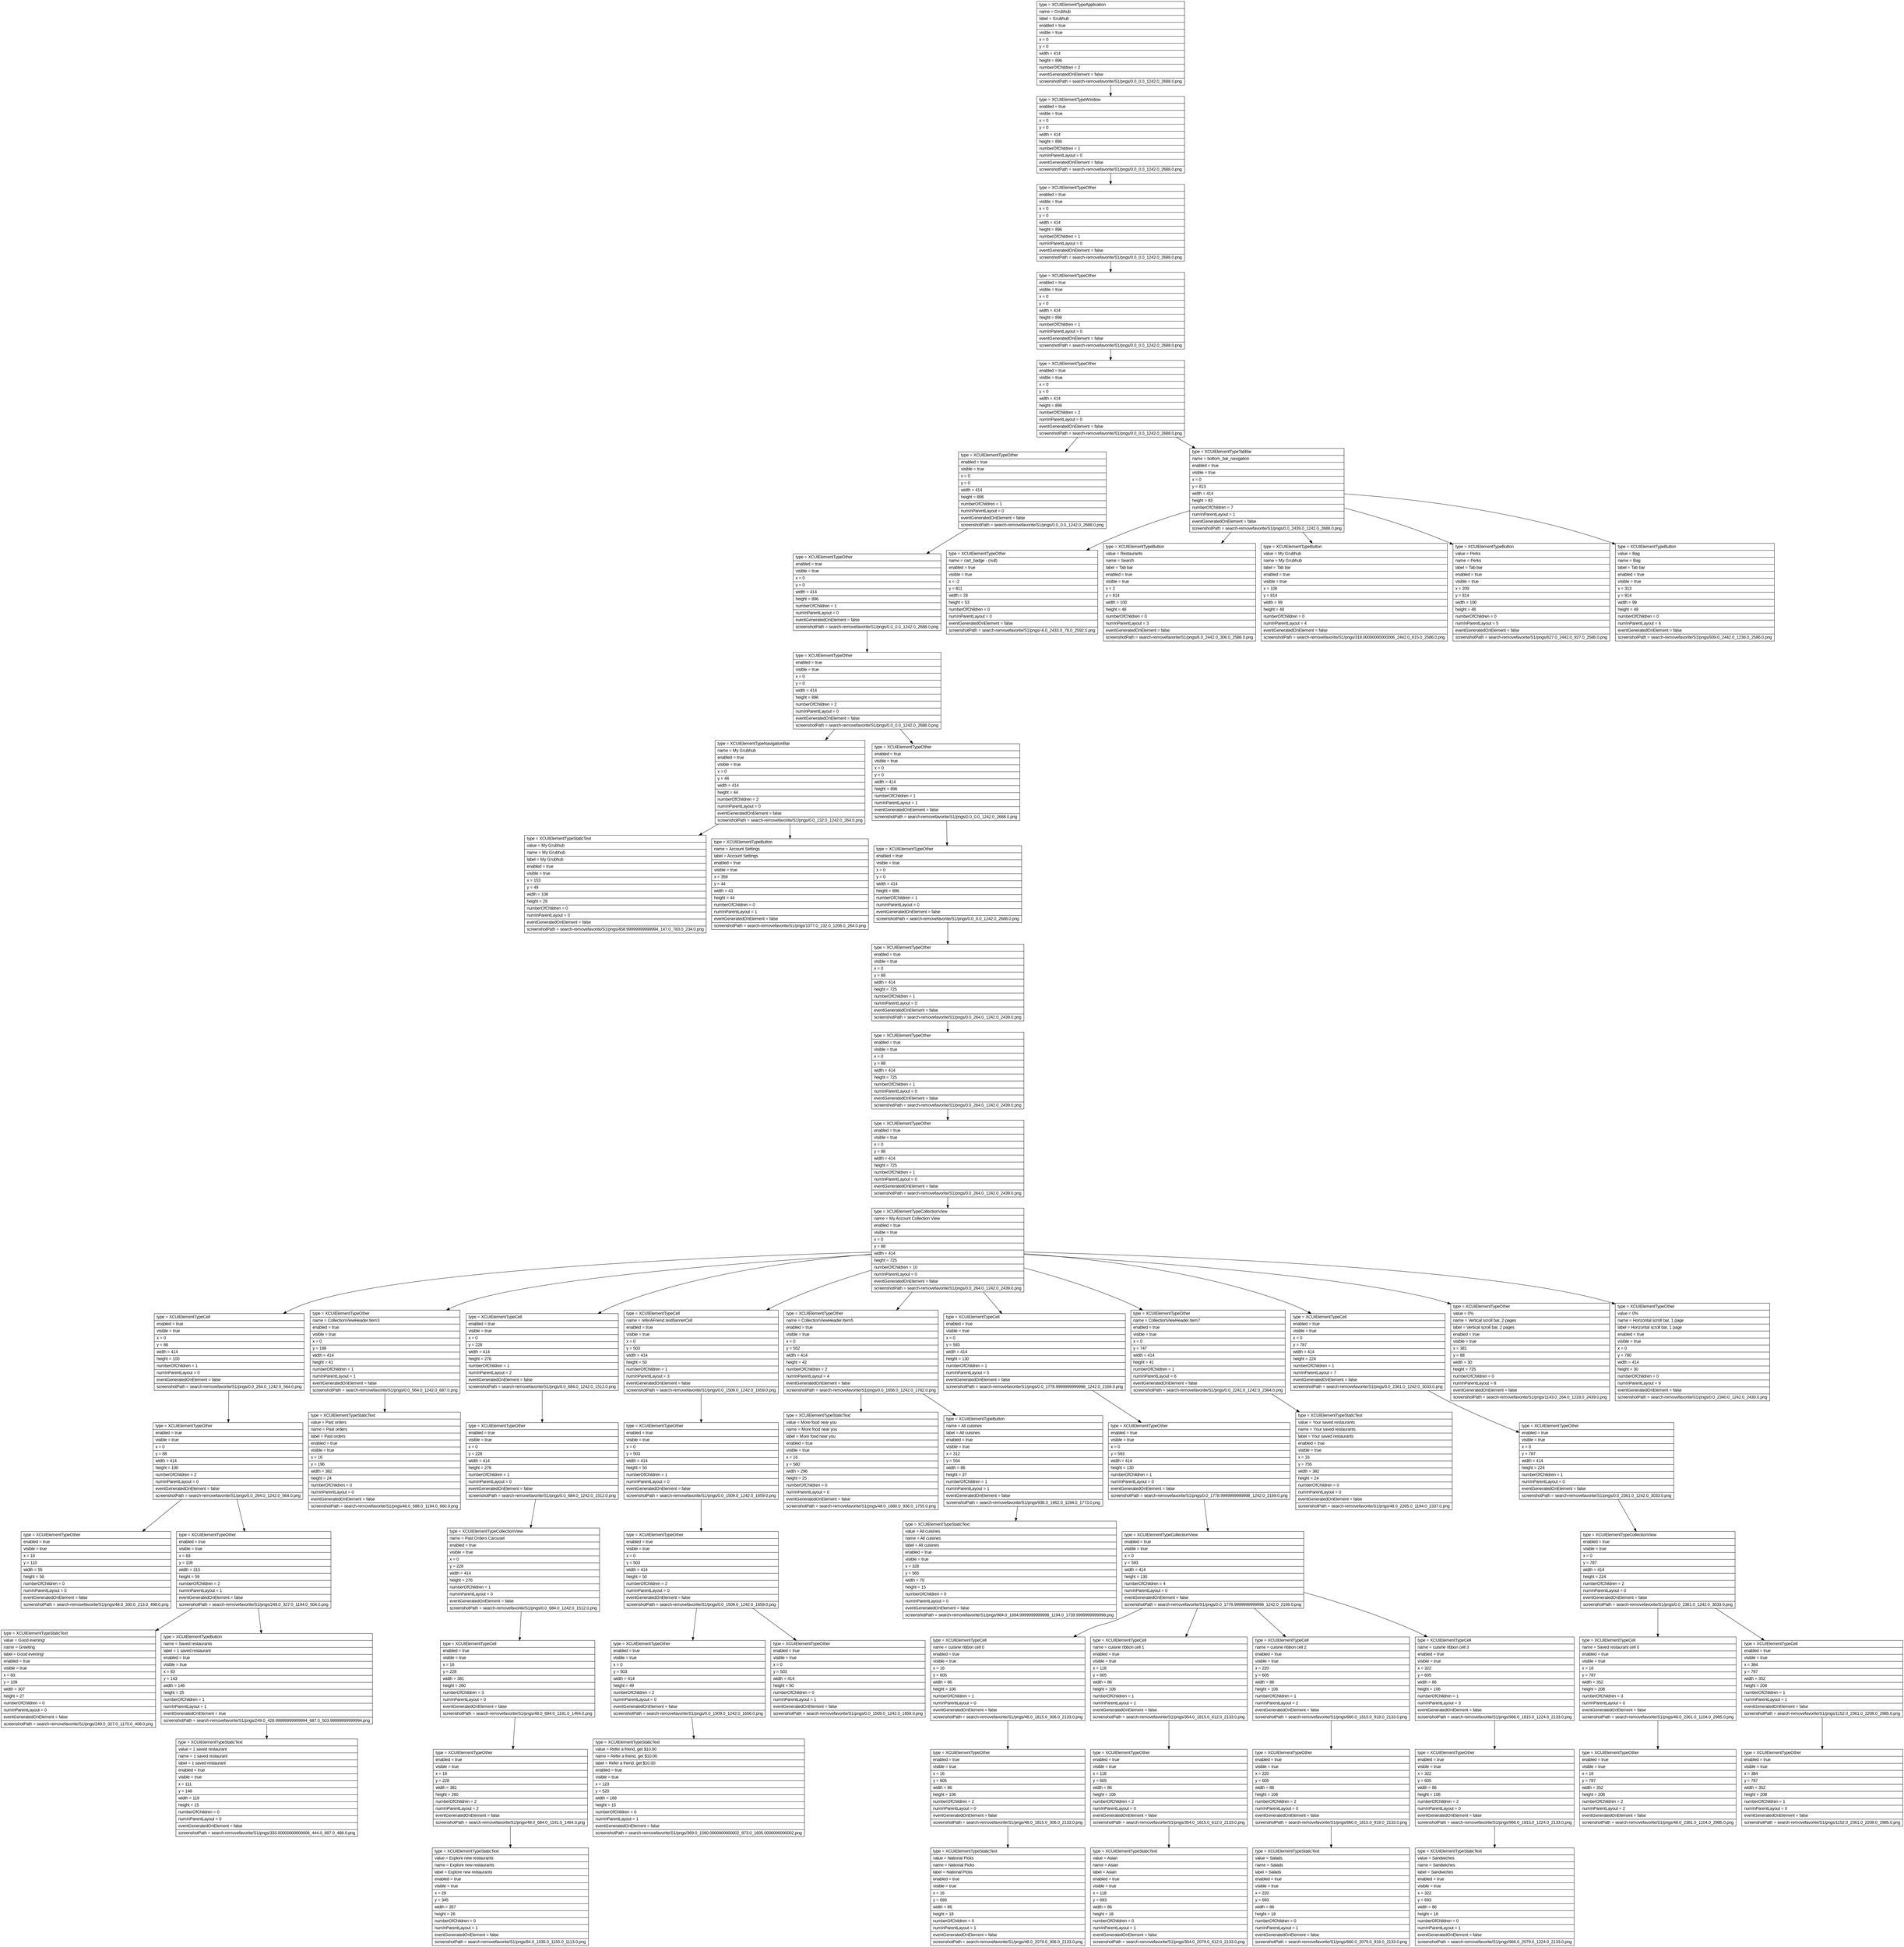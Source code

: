 digraph Layout {

	node [shape=record fontname=Arial];

	0	[label="{type = XCUIElementTypeApplication\l|name = Grubhub\l|label = Grubhub\l|enabled = true\l|visible = true\l|x = 0\l|y = 0\l|width = 414\l|height = 896\l|numberOfChildren = 2\l|eventGeneratedOnElement = false \l|screenshotPath = search-removefavorite/S1/pngs/0.0_0.0_1242.0_2688.0.png\l}"]
	1	[label="{type = XCUIElementTypeWindow\l|enabled = true\l|visible = true\l|x = 0\l|y = 0\l|width = 414\l|height = 896\l|numberOfChildren = 1\l|numInParentLayout = 0\l|eventGeneratedOnElement = false \l|screenshotPath = search-removefavorite/S1/pngs/0.0_0.0_1242.0_2688.0.png\l}"]
	2	[label="{type = XCUIElementTypeOther\l|enabled = true\l|visible = true\l|x = 0\l|y = 0\l|width = 414\l|height = 896\l|numberOfChildren = 1\l|numInParentLayout = 0\l|eventGeneratedOnElement = false \l|screenshotPath = search-removefavorite/S1/pngs/0.0_0.0_1242.0_2688.0.png\l}"]
	3	[label="{type = XCUIElementTypeOther\l|enabled = true\l|visible = true\l|x = 0\l|y = 0\l|width = 414\l|height = 896\l|numberOfChildren = 1\l|numInParentLayout = 0\l|eventGeneratedOnElement = false \l|screenshotPath = search-removefavorite/S1/pngs/0.0_0.0_1242.0_2688.0.png\l}"]
	4	[label="{type = XCUIElementTypeOther\l|enabled = true\l|visible = true\l|x = 0\l|y = 0\l|width = 414\l|height = 896\l|numberOfChildren = 2\l|numInParentLayout = 0\l|eventGeneratedOnElement = false \l|screenshotPath = search-removefavorite/S1/pngs/0.0_0.0_1242.0_2688.0.png\l}"]
	5	[label="{type = XCUIElementTypeOther\l|enabled = true\l|visible = true\l|x = 0\l|y = 0\l|width = 414\l|height = 896\l|numberOfChildren = 1\l|numInParentLayout = 0\l|eventGeneratedOnElement = false \l|screenshotPath = search-removefavorite/S1/pngs/0.0_0.0_1242.0_2688.0.png\l}"]
	6	[label="{type = XCUIElementTypeTabBar\l|name = bottom_bar_navigation\l|enabled = true\l|visible = true\l|x = 0\l|y = 813\l|width = 414\l|height = 83\l|numberOfChildren = 7\l|numInParentLayout = 1\l|eventGeneratedOnElement = false \l|screenshotPath = search-removefavorite/S1/pngs/0.0_2439.0_1242.0_2688.0.png\l}"]
	7	[label="{type = XCUIElementTypeOther\l|enabled = true\l|visible = true\l|x = 0\l|y = 0\l|width = 414\l|height = 896\l|numberOfChildren = 1\l|numInParentLayout = 0\l|eventGeneratedOnElement = false \l|screenshotPath = search-removefavorite/S1/pngs/0.0_0.0_1242.0_2688.0.png\l}"]
	8	[label="{type = XCUIElementTypeOther\l|name = cart_badge - (null)\l|enabled = true\l|visible = true\l|x = -2\l|y = 811\l|width = 28\l|height = 53\l|numberOfChildren = 0\l|numInParentLayout = 0\l|eventGeneratedOnElement = false \l|screenshotPath = search-removefavorite/S1/pngs/-6.0_2433.0_78.0_2592.0.png\l}"]
	9	[label="{type = XCUIElementTypeButton\l|value = Restaurants\l|name = Search\l|label = Tab bar\l|enabled = true\l|visible = true\l|x = 2\l|y = 814\l|width = 100\l|height = 48\l|numberOfChildren = 0\l|numInParentLayout = 3\l|eventGeneratedOnElement = false \l|screenshotPath = search-removefavorite/S1/pngs/6.0_2442.0_306.0_2586.0.png\l}"]
	10	[label="{type = XCUIElementTypeButton\l|value = My Grubhub\l|name = My Grubhub\l|label = Tab bar\l|enabled = true\l|visible = true\l|x = 106\l|y = 814\l|width = 99\l|height = 48\l|numberOfChildren = 0\l|numInParentLayout = 4\l|eventGeneratedOnElement = false \l|screenshotPath = search-removefavorite/S1/pngs/318.00000000000006_2442.0_615.0_2586.0.png\l}"]
	11	[label="{type = XCUIElementTypeButton\l|value = Perks\l|name = Perks\l|label = Tab bar\l|enabled = true\l|visible = true\l|x = 209\l|y = 814\l|width = 100\l|height = 48\l|numberOfChildren = 0\l|numInParentLayout = 5\l|eventGeneratedOnElement = false \l|screenshotPath = search-removefavorite/S1/pngs/627.0_2442.0_927.0_2586.0.png\l}"]
	12	[label="{type = XCUIElementTypeButton\l|value = Bag\l|name = Bag\l|label = Tab bar\l|enabled = true\l|visible = true\l|x = 313\l|y = 814\l|width = 99\l|height = 48\l|numberOfChildren = 0\l|numInParentLayout = 6\l|eventGeneratedOnElement = false \l|screenshotPath = search-removefavorite/S1/pngs/939.0_2442.0_1236.0_2586.0.png\l}"]
	13	[label="{type = XCUIElementTypeOther\l|enabled = true\l|visible = true\l|x = 0\l|y = 0\l|width = 414\l|height = 896\l|numberOfChildren = 2\l|numInParentLayout = 0\l|eventGeneratedOnElement = false \l|screenshotPath = search-removefavorite/S1/pngs/0.0_0.0_1242.0_2688.0.png\l}"]
	14	[label="{type = XCUIElementTypeNavigationBar\l|name = My Grubhub\l|enabled = true\l|visible = true\l|x = 0\l|y = 44\l|width = 414\l|height = 44\l|numberOfChildren = 2\l|numInParentLayout = 0\l|eventGeneratedOnElement = false \l|screenshotPath = search-removefavorite/S1/pngs/0.0_132.0_1242.0_264.0.png\l}"]
	15	[label="{type = XCUIElementTypeOther\l|enabled = true\l|visible = true\l|x = 0\l|y = 0\l|width = 414\l|height = 896\l|numberOfChildren = 1\l|numInParentLayout = 1\l|eventGeneratedOnElement = false \l|screenshotPath = search-removefavorite/S1/pngs/0.0_0.0_1242.0_2688.0.png\l}"]
	16	[label="{type = XCUIElementTypeStaticText\l|value = My Grubhub\l|name = My Grubhub\l|label = My Grubhub\l|enabled = true\l|visible = true\l|x = 153\l|y = 49\l|width = 108\l|height = 29\l|numberOfChildren = 0\l|numInParentLayout = 0\l|eventGeneratedOnElement = false \l|screenshotPath = search-removefavorite/S1/pngs/458.99999999999994_147.0_783.0_234.0.png\l}"]
	17	[label="{type = XCUIElementTypeButton\l|name = Account Settings\l|label = Account Settings\l|enabled = true\l|visible = true\l|x = 359\l|y = 44\l|width = 43\l|height = 44\l|numberOfChildren = 0\l|numInParentLayout = 1\l|eventGeneratedOnElement = false \l|screenshotPath = search-removefavorite/S1/pngs/1077.0_132.0_1206.0_264.0.png\l}"]
	18	[label="{type = XCUIElementTypeOther\l|enabled = true\l|visible = true\l|x = 0\l|y = 0\l|width = 414\l|height = 896\l|numberOfChildren = 1\l|numInParentLayout = 0\l|eventGeneratedOnElement = false \l|screenshotPath = search-removefavorite/S1/pngs/0.0_0.0_1242.0_2688.0.png\l}"]
	19	[label="{type = XCUIElementTypeOther\l|enabled = true\l|visible = true\l|x = 0\l|y = 88\l|width = 414\l|height = 725\l|numberOfChildren = 1\l|numInParentLayout = 0\l|eventGeneratedOnElement = false \l|screenshotPath = search-removefavorite/S1/pngs/0.0_264.0_1242.0_2439.0.png\l}"]
	20	[label="{type = XCUIElementTypeOther\l|enabled = true\l|visible = true\l|x = 0\l|y = 88\l|width = 414\l|height = 725\l|numberOfChildren = 1\l|numInParentLayout = 0\l|eventGeneratedOnElement = false \l|screenshotPath = search-removefavorite/S1/pngs/0.0_264.0_1242.0_2439.0.png\l}"]
	21	[label="{type = XCUIElementTypeOther\l|enabled = true\l|visible = true\l|x = 0\l|y = 88\l|width = 414\l|height = 725\l|numberOfChildren = 1\l|numInParentLayout = 0\l|eventGeneratedOnElement = false \l|screenshotPath = search-removefavorite/S1/pngs/0.0_264.0_1242.0_2439.0.png\l}"]
	22	[label="{type = XCUIElementTypeCollectionView\l|name = My Account Collection View\l|enabled = true\l|visible = true\l|x = 0\l|y = 88\l|width = 414\l|height = 725\l|numberOfChildren = 10\l|numInParentLayout = 0\l|eventGeneratedOnElement = false \l|screenshotPath = search-removefavorite/S1/pngs/0.0_264.0_1242.0_2439.0.png\l}"]
	23	[label="{type = XCUIElementTypeCell\l|enabled = true\l|visible = true\l|x = 0\l|y = 88\l|width = 414\l|height = 100\l|numberOfChildren = 1\l|numInParentLayout = 0\l|eventGeneratedOnElement = false \l|screenshotPath = search-removefavorite/S1/pngs/0.0_264.0_1242.0_564.0.png\l}"]
	24	[label="{type = XCUIElementTypeOther\l|name = CollectionViewHeader.Item3\l|enabled = true\l|visible = true\l|x = 0\l|y = 188\l|width = 414\l|height = 41\l|numberOfChildren = 1\l|numInParentLayout = 1\l|eventGeneratedOnElement = false \l|screenshotPath = search-removefavorite/S1/pngs/0.0_564.0_1242.0_687.0.png\l}"]
	25	[label="{type = XCUIElementTypeCell\l|enabled = true\l|visible = true\l|x = 0\l|y = 228\l|width = 414\l|height = 276\l|numberOfChildren = 1\l|numInParentLayout = 2\l|eventGeneratedOnElement = false \l|screenshotPath = search-removefavorite/S1/pngs/0.0_684.0_1242.0_1512.0.png\l}"]
	26	[label="{type = XCUIElementTypeCell\l|name = referAFriend.textBannerCell\l|enabled = true\l|visible = true\l|x = 0\l|y = 503\l|width = 414\l|height = 50\l|numberOfChildren = 1\l|numInParentLayout = 3\l|eventGeneratedOnElement = false \l|screenshotPath = search-removefavorite/S1/pngs/0.0_1509.0_1242.0_1659.0.png\l}"]
	27	[label="{type = XCUIElementTypeOther\l|name = CollectionViewHeader.Item5\l|enabled = true\l|visible = true\l|x = 0\l|y = 552\l|width = 414\l|height = 42\l|numberOfChildren = 2\l|numInParentLayout = 4\l|eventGeneratedOnElement = false \l|screenshotPath = search-removefavorite/S1/pngs/0.0_1656.0_1242.0_1782.0.png\l}"]
	28	[label="{type = XCUIElementTypeCell\l|enabled = true\l|visible = true\l|x = 0\l|y = 593\l|width = 414\l|height = 130\l|numberOfChildren = 1\l|numInParentLayout = 5\l|eventGeneratedOnElement = false \l|screenshotPath = search-removefavorite/S1/pngs/0.0_1778.9999999999998_1242.0_2169.0.png\l}"]
	29	[label="{type = XCUIElementTypeOther\l|name = CollectionViewHeader.Item7\l|enabled = true\l|visible = true\l|x = 0\l|y = 747\l|width = 414\l|height = 41\l|numberOfChildren = 1\l|numInParentLayout = 6\l|eventGeneratedOnElement = false \l|screenshotPath = search-removefavorite/S1/pngs/0.0_2241.0_1242.0_2364.0.png\l}"]
	30	[label="{type = XCUIElementTypeCell\l|enabled = true\l|visible = true\l|x = 0\l|y = 787\l|width = 414\l|height = 224\l|numberOfChildren = 1\l|numInParentLayout = 7\l|eventGeneratedOnElement = false \l|screenshotPath = search-removefavorite/S1/pngs/0.0_2361.0_1242.0_3033.0.png\l}"]
	31	[label="{type = XCUIElementTypeOther\l|value = 0%\l|name = Vertical scroll bar, 2 pages\l|label = Vertical scroll bar, 2 pages\l|enabled = true\l|visible = true\l|x = 381\l|y = 88\l|width = 30\l|height = 725\l|numberOfChildren = 0\l|numInParentLayout = 8\l|eventGeneratedOnElement = false \l|screenshotPath = search-removefavorite/S1/pngs/1143.0_264.0_1233.0_2439.0.png\l}"]
	32	[label="{type = XCUIElementTypeOther\l|value = 0%\l|name = Horizontal scroll bar, 1 page\l|label = Horizontal scroll bar, 1 page\l|enabled = true\l|visible = true\l|x = 0\l|y = 780\l|width = 414\l|height = 30\l|numberOfChildren = 0\l|numInParentLayout = 9\l|eventGeneratedOnElement = false \l|screenshotPath = search-removefavorite/S1/pngs/0.0_2340.0_1242.0_2430.0.png\l}"]
	33	[label="{type = XCUIElementTypeOther\l|enabled = true\l|visible = true\l|x = 0\l|y = 88\l|width = 414\l|height = 100\l|numberOfChildren = 2\l|numInParentLayout = 0\l|eventGeneratedOnElement = false \l|screenshotPath = search-removefavorite/S1/pngs/0.0_264.0_1242.0_564.0.png\l}"]
	34	[label="{type = XCUIElementTypeStaticText\l|value = Past orders\l|name = Past orders\l|label = Past orders\l|enabled = true\l|visible = true\l|x = 16\l|y = 196\l|width = 382\l|height = 24\l|numberOfChildren = 0\l|numInParentLayout = 0\l|eventGeneratedOnElement = false \l|screenshotPath = search-removefavorite/S1/pngs/48.0_588.0_1194.0_660.0.png\l}"]
	35	[label="{type = XCUIElementTypeOther\l|enabled = true\l|visible = true\l|x = 0\l|y = 228\l|width = 414\l|height = 276\l|numberOfChildren = 1\l|numInParentLayout = 0\l|eventGeneratedOnElement = false \l|screenshotPath = search-removefavorite/S1/pngs/0.0_684.0_1242.0_1512.0.png\l}"]
	36	[label="{type = XCUIElementTypeOther\l|enabled = true\l|visible = true\l|x = 0\l|y = 503\l|width = 414\l|height = 50\l|numberOfChildren = 1\l|numInParentLayout = 0\l|eventGeneratedOnElement = false \l|screenshotPath = search-removefavorite/S1/pngs/0.0_1509.0_1242.0_1659.0.png\l}"]
	37	[label="{type = XCUIElementTypeStaticText\l|value = More food near you\l|name = More food near you\l|label = More food near you\l|enabled = true\l|visible = true\l|x = 16\l|y = 560\l|width = 296\l|height = 25\l|numberOfChildren = 0\l|numInParentLayout = 0\l|eventGeneratedOnElement = false \l|screenshotPath = search-removefavorite/S1/pngs/48.0_1680.0_936.0_1755.0.png\l}"]
	38	[label="{type = XCUIElementTypeButton\l|name = All cuisines\l|label = All cuisines\l|enabled = true\l|visible = true\l|x = 312\l|y = 554\l|width = 86\l|height = 37\l|numberOfChildren = 1\l|numInParentLayout = 1\l|eventGeneratedOnElement = false \l|screenshotPath = search-removefavorite/S1/pngs/936.0_1662.0_1194.0_1773.0.png\l}"]
	39	[label="{type = XCUIElementTypeOther\l|enabled = true\l|visible = true\l|x = 0\l|y = 593\l|width = 414\l|height = 130\l|numberOfChildren = 1\l|numInParentLayout = 0\l|eventGeneratedOnElement = false \l|screenshotPath = search-removefavorite/S1/pngs/0.0_1778.9999999999998_1242.0_2169.0.png\l}"]
	40	[label="{type = XCUIElementTypeStaticText\l|value = Your saved restaurants\l|name = Your saved restaurants\l|label = Your saved restaurants\l|enabled = true\l|visible = true\l|x = 16\l|y = 755\l|width = 382\l|height = 24\l|numberOfChildren = 0\l|numInParentLayout = 0\l|eventGeneratedOnElement = false \l|screenshotPath = search-removefavorite/S1/pngs/48.0_2265.0_1194.0_2337.0.png\l}"]
	41	[label="{type = XCUIElementTypeOther\l|enabled = true\l|visible = true\l|x = 0\l|y = 787\l|width = 414\l|height = 224\l|numberOfChildren = 1\l|numInParentLayout = 0\l|eventGeneratedOnElement = false \l|screenshotPath = search-removefavorite/S1/pngs/0.0_2361.0_1242.0_3033.0.png\l}"]
	42	[label="{type = XCUIElementTypeOther\l|enabled = true\l|visible = true\l|x = 16\l|y = 110\l|width = 55\l|height = 56\l|numberOfChildren = 0\l|numInParentLayout = 0\l|eventGeneratedOnElement = false \l|screenshotPath = search-removefavorite/S1/pngs/48.0_330.0_213.0_498.0.png\l}"]
	43	[label="{type = XCUIElementTypeOther\l|enabled = true\l|visible = true\l|x = 83\l|y = 109\l|width = 315\l|height = 59\l|numberOfChildren = 2\l|numInParentLayout = 1\l|eventGeneratedOnElement = false \l|screenshotPath = search-removefavorite/S1/pngs/249.0_327.0_1194.0_504.0.png\l}"]
	44	[label="{type = XCUIElementTypeCollectionView\l|name = Past Orders Carousel\l|enabled = true\l|visible = true\l|x = 0\l|y = 228\l|width = 414\l|height = 276\l|numberOfChildren = 1\l|numInParentLayout = 0\l|eventGeneratedOnElement = false \l|screenshotPath = search-removefavorite/S1/pngs/0.0_684.0_1242.0_1512.0.png\l}"]
	45	[label="{type = XCUIElementTypeOther\l|enabled = true\l|visible = true\l|x = 0\l|y = 503\l|width = 414\l|height = 50\l|numberOfChildren = 2\l|numInParentLayout = 0\l|eventGeneratedOnElement = false \l|screenshotPath = search-removefavorite/S1/pngs/0.0_1509.0_1242.0_1659.0.png\l}"]
	46	[label="{type = XCUIElementTypeStaticText\l|value = All cuisines\l|name = All cuisines\l|label = All cuisines\l|enabled = true\l|visible = true\l|x = 328\l|y = 565\l|width = 70\l|height = 15\l|numberOfChildren = 0\l|numInParentLayout = 0\l|eventGeneratedOnElement = false \l|screenshotPath = search-removefavorite/S1/pngs/984.0_1694.9999999999998_1194.0_1739.9999999999998.png\l}"]
	47	[label="{type = XCUIElementTypeCollectionView\l|enabled = true\l|visible = true\l|x = 0\l|y = 593\l|width = 414\l|height = 130\l|numberOfChildren = 4\l|numInParentLayout = 0\l|eventGeneratedOnElement = false \l|screenshotPath = search-removefavorite/S1/pngs/0.0_1778.9999999999998_1242.0_2169.0.png\l}"]
	48	[label="{type = XCUIElementTypeCollectionView\l|enabled = true\l|visible = true\l|x = 0\l|y = 787\l|width = 414\l|height = 224\l|numberOfChildren = 2\l|numInParentLayout = 0\l|eventGeneratedOnElement = false \l|screenshotPath = search-removefavorite/S1/pngs/0.0_2361.0_1242.0_3033.0.png\l}"]
	49	[label="{type = XCUIElementTypeStaticText\l|value = Good evening!\l|name = Greeting\l|label = Good evening!\l|enabled = true\l|visible = true\l|x = 83\l|y = 109\l|width = 307\l|height = 27\l|numberOfChildren = 0\l|numInParentLayout = 0\l|eventGeneratedOnElement = false \l|screenshotPath = search-removefavorite/S1/pngs/249.0_327.0_1170.0_408.0.png\l}"]
	50	[label="{type = XCUIElementTypeButton\l|name = Saved restaurants\l|label = 1 saved restaurant\l|enabled = true\l|visible = true\l|x = 83\l|y = 143\l|width = 146\l|height = 25\l|numberOfChildren = 1\l|numInParentLayout = 1\l|eventGeneratedOnElement = true \l|screenshotPath = search-removefavorite/S1/pngs/249.0_428.99999999999994_687.0_503.99999999999994.png\l}"]
	51	[label="{type = XCUIElementTypeCell\l|enabled = true\l|visible = true\l|x = 16\l|y = 228\l|width = 381\l|height = 260\l|numberOfChildren = 3\l|numInParentLayout = 0\l|eventGeneratedOnElement = false \l|screenshotPath = search-removefavorite/S1/pngs/48.0_684.0_1191.0_1464.0.png\l}"]
	52	[label="{type = XCUIElementTypeOther\l|enabled = true\l|visible = true\l|x = 0\l|y = 503\l|width = 414\l|height = 49\l|numberOfChildren = 2\l|numInParentLayout = 0\l|eventGeneratedOnElement = false \l|screenshotPath = search-removefavorite/S1/pngs/0.0_1509.0_1242.0_1656.0.png\l}"]
	53	[label="{type = XCUIElementTypeOther\l|enabled = true\l|visible = true\l|x = 0\l|y = 503\l|width = 414\l|height = 50\l|numberOfChildren = 0\l|numInParentLayout = 1\l|eventGeneratedOnElement = false \l|screenshotPath = search-removefavorite/S1/pngs/0.0_1509.0_1242.0_1659.0.png\l}"]
	54	[label="{type = XCUIElementTypeCell\l|name = cuisine ribbon cell 0\l|enabled = true\l|visible = true\l|x = 16\l|y = 605\l|width = 86\l|height = 106\l|numberOfChildren = 1\l|numInParentLayout = 0\l|eventGeneratedOnElement = false \l|screenshotPath = search-removefavorite/S1/pngs/48.0_1815.0_306.0_2133.0.png\l}"]
	55	[label="{type = XCUIElementTypeCell\l|name = cuisine ribbon cell 1\l|enabled = true\l|visible = true\l|x = 118\l|y = 605\l|width = 86\l|height = 106\l|numberOfChildren = 1\l|numInParentLayout = 1\l|eventGeneratedOnElement = false \l|screenshotPath = search-removefavorite/S1/pngs/354.0_1815.0_612.0_2133.0.png\l}"]
	56	[label="{type = XCUIElementTypeCell\l|name = cuisine ribbon cell 2\l|enabled = true\l|visible = true\l|x = 220\l|y = 605\l|width = 86\l|height = 106\l|numberOfChildren = 1\l|numInParentLayout = 2\l|eventGeneratedOnElement = false \l|screenshotPath = search-removefavorite/S1/pngs/660.0_1815.0_918.0_2133.0.png\l}"]
	57	[label="{type = XCUIElementTypeCell\l|name = cuisine ribbon cell 3\l|enabled = true\l|visible = true\l|x = 322\l|y = 605\l|width = 86\l|height = 106\l|numberOfChildren = 1\l|numInParentLayout = 3\l|eventGeneratedOnElement = false \l|screenshotPath = search-removefavorite/S1/pngs/966.0_1815.0_1224.0_2133.0.png\l}"]
	58	[label="{type = XCUIElementTypeCell\l|name = Saved restaurant cell 0\l|enabled = true\l|visible = true\l|x = 16\l|y = 787\l|width = 352\l|height = 208\l|numberOfChildren = 3\l|numInParentLayout = 0\l|eventGeneratedOnElement = false \l|screenshotPath = search-removefavorite/S1/pngs/48.0_2361.0_1104.0_2985.0.png\l}"]
	59	[label="{type = XCUIElementTypeCell\l|enabled = true\l|visible = true\l|x = 384\l|y = 787\l|width = 352\l|height = 208\l|numberOfChildren = 1\l|numInParentLayout = 1\l|eventGeneratedOnElement = false \l|screenshotPath = search-removefavorite/S1/pngs/1152.0_2361.0_2208.0_2985.0.png\l}"]
	60	[label="{type = XCUIElementTypeStaticText\l|value = 1 saved restaurant\l|name = 1 saved restaurant\l|label = 1 saved restaurant\l|enabled = true\l|visible = true\l|x = 111\l|y = 148\l|width = 118\l|height = 15\l|numberOfChildren = 0\l|numInParentLayout = 0\l|eventGeneratedOnElement = false \l|screenshotPath = search-removefavorite/S1/pngs/333.00000000000006_444.0_687.0_489.0.png\l}"]
	61	[label="{type = XCUIElementTypeOther\l|enabled = true\l|visible = true\l|x = 16\l|y = 228\l|width = 381\l|height = 260\l|numberOfChildren = 2\l|numInParentLayout = 2\l|eventGeneratedOnElement = false \l|screenshotPath = search-removefavorite/S1/pngs/48.0_684.0_1191.0_1464.0.png\l}"]
	62	[label="{type = XCUIElementTypeStaticText\l|value = Refer a friend, get $10.00\l|name = Refer a friend, get $10.00\l|label = Refer a friend, get $10.00\l|enabled = true\l|visible = true\l|x = 123\l|y = 520\l|width = 168\l|height = 15\l|numberOfChildren = 0\l|numInParentLayout = 1\l|eventGeneratedOnElement = false \l|screenshotPath = search-removefavorite/S1/pngs/369.0_1560.0000000000002_873.0_1605.0000000000002.png\l}"]
	63	[label="{type = XCUIElementTypeOther\l|enabled = true\l|visible = true\l|x = 16\l|y = 605\l|width = 86\l|height = 106\l|numberOfChildren = 2\l|numInParentLayout = 0\l|eventGeneratedOnElement = false \l|screenshotPath = search-removefavorite/S1/pngs/48.0_1815.0_306.0_2133.0.png\l}"]
	64	[label="{type = XCUIElementTypeOther\l|enabled = true\l|visible = true\l|x = 118\l|y = 605\l|width = 86\l|height = 106\l|numberOfChildren = 2\l|numInParentLayout = 0\l|eventGeneratedOnElement = false \l|screenshotPath = search-removefavorite/S1/pngs/354.0_1815.0_612.0_2133.0.png\l}"]
	65	[label="{type = XCUIElementTypeOther\l|enabled = true\l|visible = true\l|x = 220\l|y = 605\l|width = 86\l|height = 106\l|numberOfChildren = 2\l|numInParentLayout = 0\l|eventGeneratedOnElement = false \l|screenshotPath = search-removefavorite/S1/pngs/660.0_1815.0_918.0_2133.0.png\l}"]
	66	[label="{type = XCUIElementTypeOther\l|enabled = true\l|visible = true\l|x = 322\l|y = 605\l|width = 86\l|height = 106\l|numberOfChildren = 2\l|numInParentLayout = 0\l|eventGeneratedOnElement = false \l|screenshotPath = search-removefavorite/S1/pngs/966.0_1815.0_1224.0_2133.0.png\l}"]
	67	[label="{type = XCUIElementTypeOther\l|enabled = true\l|visible = true\l|x = 16\l|y = 787\l|width = 352\l|height = 208\l|numberOfChildren = 2\l|numInParentLayout = 2\l|eventGeneratedOnElement = false \l|screenshotPath = search-removefavorite/S1/pngs/48.0_2361.0_1104.0_2985.0.png\l}"]
	68	[label="{type = XCUIElementTypeOther\l|enabled = true\l|visible = true\l|x = 384\l|y = 787\l|width = 352\l|height = 208\l|numberOfChildren = 1\l|numInParentLayout = 0\l|eventGeneratedOnElement = false \l|screenshotPath = search-removefavorite/S1/pngs/1152.0_2361.0_2208.0_2985.0.png\l}"]
	69	[label="{type = XCUIElementTypeStaticText\l|value = Explore new restaurants\l|name = Explore new restaurants\l|label = Explore new restaurants\l|enabled = true\l|visible = true\l|x = 28\l|y = 345\l|width = 357\l|height = 26\l|numberOfChildren = 0\l|numInParentLayout = 1\l|eventGeneratedOnElement = false \l|screenshotPath = search-removefavorite/S1/pngs/84.0_1035.0_1155.0_1113.0.png\l}"]
	70	[label="{type = XCUIElementTypeStaticText\l|value = National Picks\l|name = National Picks\l|label = National Picks\l|enabled = true\l|visible = true\l|x = 16\l|y = 693\l|width = 86\l|height = 18\l|numberOfChildren = 0\l|numInParentLayout = 1\l|eventGeneratedOnElement = false \l|screenshotPath = search-removefavorite/S1/pngs/48.0_2079.0_306.0_2133.0.png\l}"]
	71	[label="{type = XCUIElementTypeStaticText\l|value = Asian\l|name = Asian\l|label = Asian\l|enabled = true\l|visible = true\l|x = 118\l|y = 693\l|width = 86\l|height = 18\l|numberOfChildren = 0\l|numInParentLayout = 1\l|eventGeneratedOnElement = false \l|screenshotPath = search-removefavorite/S1/pngs/354.0_2079.0_612.0_2133.0.png\l}"]
	72	[label="{type = XCUIElementTypeStaticText\l|value = Salads\l|name = Salads\l|label = Salads\l|enabled = true\l|visible = true\l|x = 220\l|y = 693\l|width = 86\l|height = 18\l|numberOfChildren = 0\l|numInParentLayout = 1\l|eventGeneratedOnElement = false \l|screenshotPath = search-removefavorite/S1/pngs/660.0_2079.0_918.0_2133.0.png\l}"]
	73	[label="{type = XCUIElementTypeStaticText\l|value = Sandwiches\l|name = Sandwiches\l|label = Sandwiches\l|enabled = true\l|visible = true\l|x = 322\l|y = 693\l|width = 86\l|height = 18\l|numberOfChildren = 0\l|numInParentLayout = 1\l|eventGeneratedOnElement = false \l|screenshotPath = search-removefavorite/S1/pngs/966.0_2079.0_1224.0_2133.0.png\l}"]


	0 -> 1
	1 -> 2
	2 -> 3
	3 -> 4
	4 -> 5
	4 -> 6
	5 -> 7
	6 -> 8
	6 -> 9
	6 -> 10
	6 -> 11
	6 -> 12
	7 -> 13
	13 -> 14
	13 -> 15
	14 -> 16
	14 -> 17
	15 -> 18
	18 -> 19
	19 -> 20
	20 -> 21
	21 -> 22
	22 -> 23
	22 -> 24
	22 -> 25
	22 -> 26
	22 -> 27
	22 -> 28
	22 -> 29
	22 -> 30
	22 -> 31
	22 -> 32
	23 -> 33
	24 -> 34
	25 -> 35
	26 -> 36
	27 -> 37
	27 -> 38
	28 -> 39
	29 -> 40
	30 -> 41
	33 -> 42
	33 -> 43
	35 -> 44
	36 -> 45
	38 -> 46
	39 -> 47
	41 -> 48
	43 -> 49
	43 -> 50
	44 -> 51
	45 -> 52
	45 -> 53
	47 -> 54
	47 -> 55
	47 -> 56
	47 -> 57
	48 -> 58
	48 -> 59
	50 -> 60
	51 -> 61
	52 -> 62
	54 -> 63
	55 -> 64
	56 -> 65
	57 -> 66
	58 -> 67
	59 -> 68
	61 -> 69
	63 -> 70
	64 -> 71
	65 -> 72
	66 -> 73


}